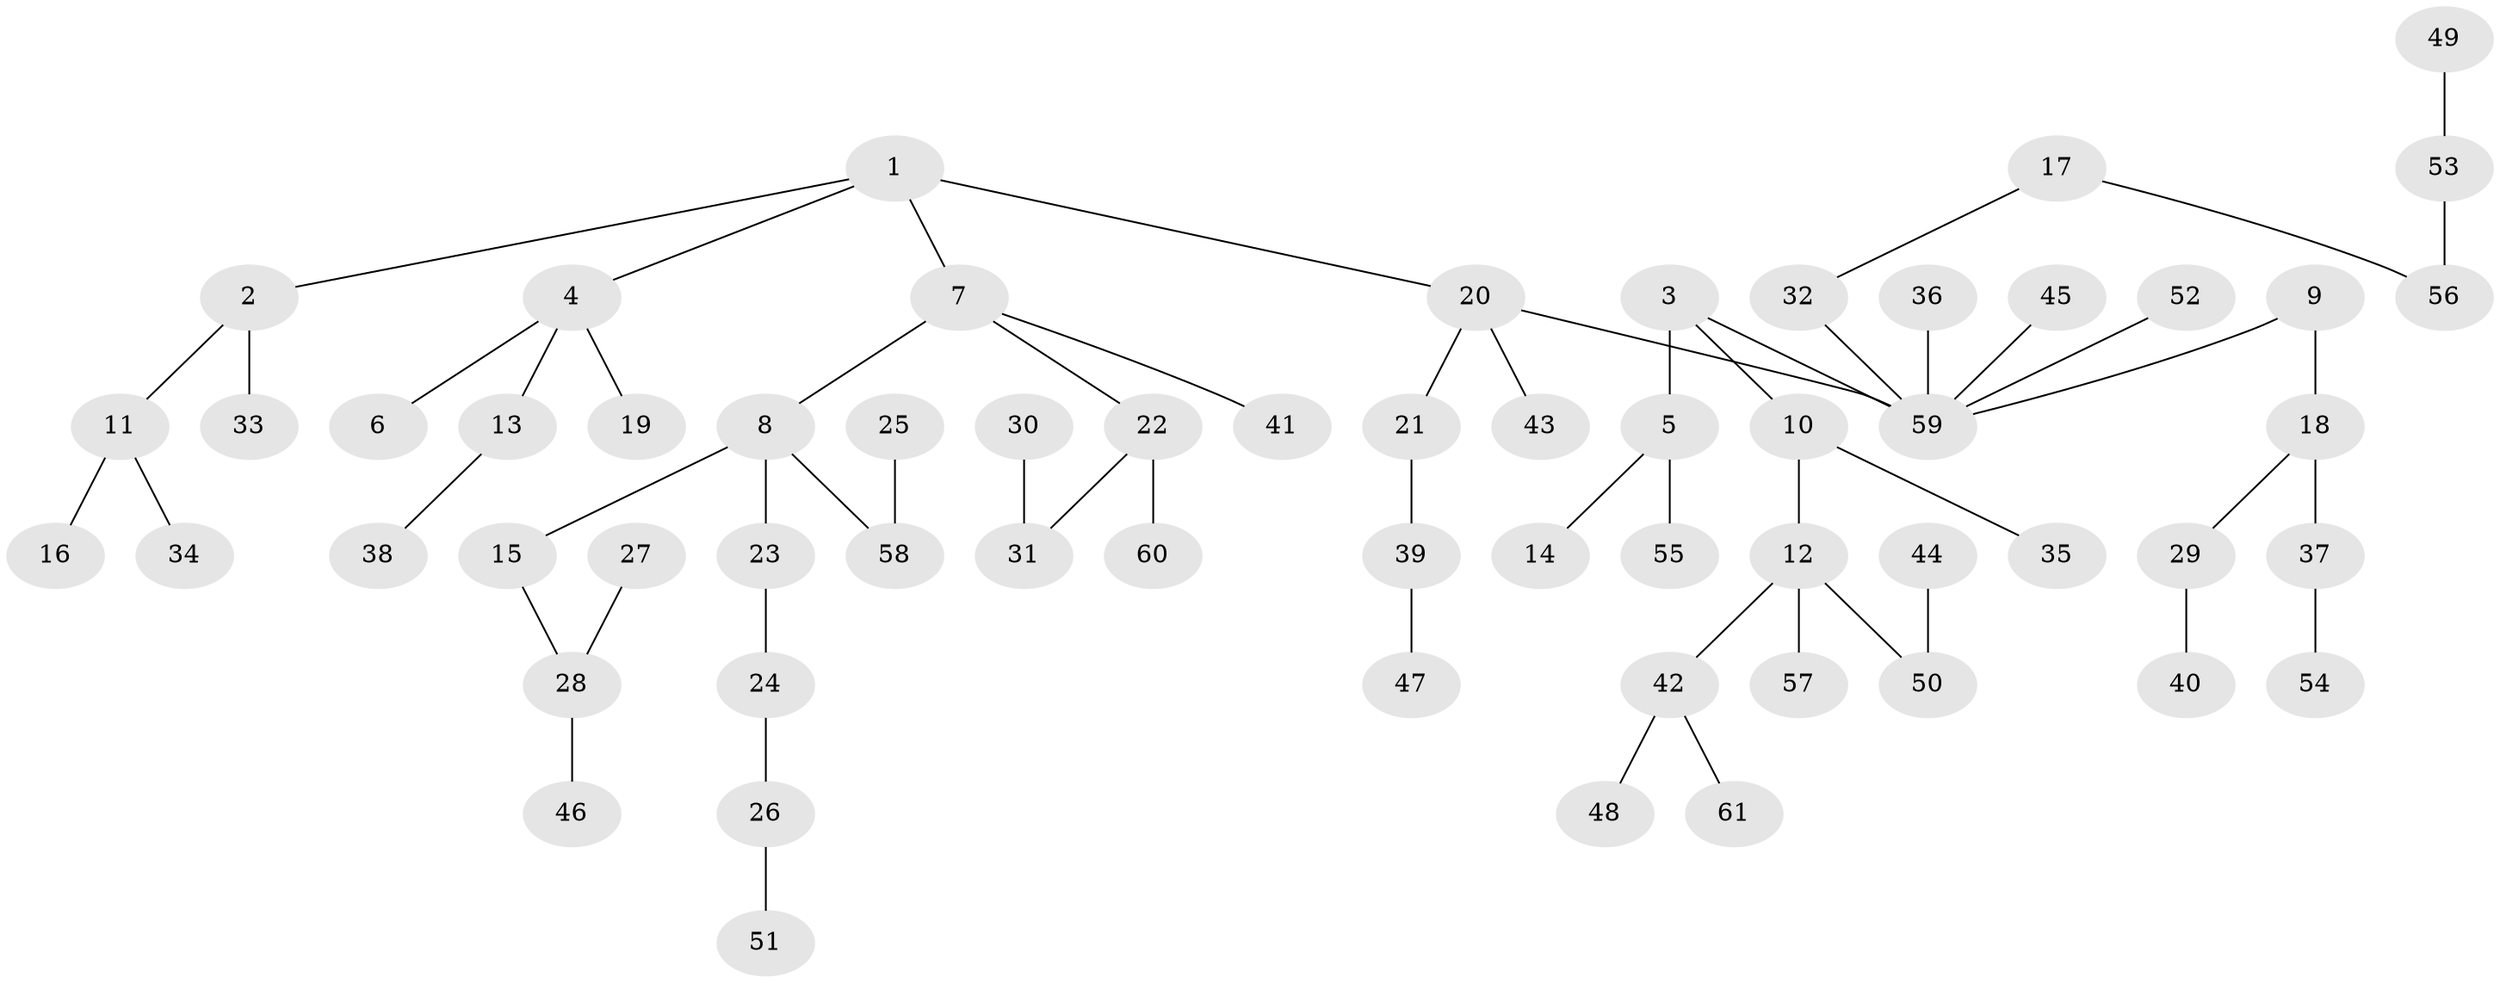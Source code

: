 // original degree distribution, {5: 0.011494252873563218, 4: 0.09195402298850575, 3: 0.1839080459770115, 8: 0.011494252873563218, 1: 0.4942528735632184, 2: 0.20689655172413793}
// Generated by graph-tools (version 1.1) at 2025/37/03/04/25 23:37:22]
// undirected, 61 vertices, 60 edges
graph export_dot {
  node [color=gray90,style=filled];
  1;
  2;
  3;
  4;
  5;
  6;
  7;
  8;
  9;
  10;
  11;
  12;
  13;
  14;
  15;
  16;
  17;
  18;
  19;
  20;
  21;
  22;
  23;
  24;
  25;
  26;
  27;
  28;
  29;
  30;
  31;
  32;
  33;
  34;
  35;
  36;
  37;
  38;
  39;
  40;
  41;
  42;
  43;
  44;
  45;
  46;
  47;
  48;
  49;
  50;
  51;
  52;
  53;
  54;
  55;
  56;
  57;
  58;
  59;
  60;
  61;
  1 -- 2 [weight=1.0];
  1 -- 4 [weight=1.0];
  1 -- 7 [weight=1.0];
  1 -- 20 [weight=1.0];
  2 -- 11 [weight=1.0];
  2 -- 33 [weight=1.0];
  3 -- 5 [weight=1.0];
  3 -- 10 [weight=1.0];
  3 -- 59 [weight=1.0];
  4 -- 6 [weight=1.0];
  4 -- 13 [weight=1.0];
  4 -- 19 [weight=1.0];
  5 -- 14 [weight=1.0];
  5 -- 55 [weight=1.0];
  7 -- 8 [weight=1.0];
  7 -- 22 [weight=1.0];
  7 -- 41 [weight=1.0];
  8 -- 15 [weight=1.0];
  8 -- 23 [weight=1.0];
  8 -- 58 [weight=1.0];
  9 -- 18 [weight=1.0];
  9 -- 59 [weight=1.0];
  10 -- 12 [weight=1.0];
  10 -- 35 [weight=1.0];
  11 -- 16 [weight=1.0];
  11 -- 34 [weight=1.0];
  12 -- 42 [weight=1.0];
  12 -- 50 [weight=1.0];
  12 -- 57 [weight=1.0];
  13 -- 38 [weight=1.0];
  15 -- 28 [weight=1.0];
  17 -- 32 [weight=1.0];
  17 -- 56 [weight=1.0];
  18 -- 29 [weight=1.0];
  18 -- 37 [weight=1.0];
  20 -- 21 [weight=1.0];
  20 -- 43 [weight=1.0];
  20 -- 59 [weight=1.0];
  21 -- 39 [weight=1.0];
  22 -- 31 [weight=1.0];
  22 -- 60 [weight=1.0];
  23 -- 24 [weight=1.0];
  24 -- 26 [weight=1.0];
  25 -- 58 [weight=1.0];
  26 -- 51 [weight=1.0];
  27 -- 28 [weight=1.0];
  28 -- 46 [weight=1.0];
  29 -- 40 [weight=1.0];
  30 -- 31 [weight=1.0];
  32 -- 59 [weight=1.0];
  36 -- 59 [weight=1.0];
  37 -- 54 [weight=1.0];
  39 -- 47 [weight=1.0];
  42 -- 48 [weight=1.0];
  42 -- 61 [weight=1.0];
  44 -- 50 [weight=1.0];
  45 -- 59 [weight=1.0];
  49 -- 53 [weight=1.0];
  52 -- 59 [weight=1.0];
  53 -- 56 [weight=1.0];
}
